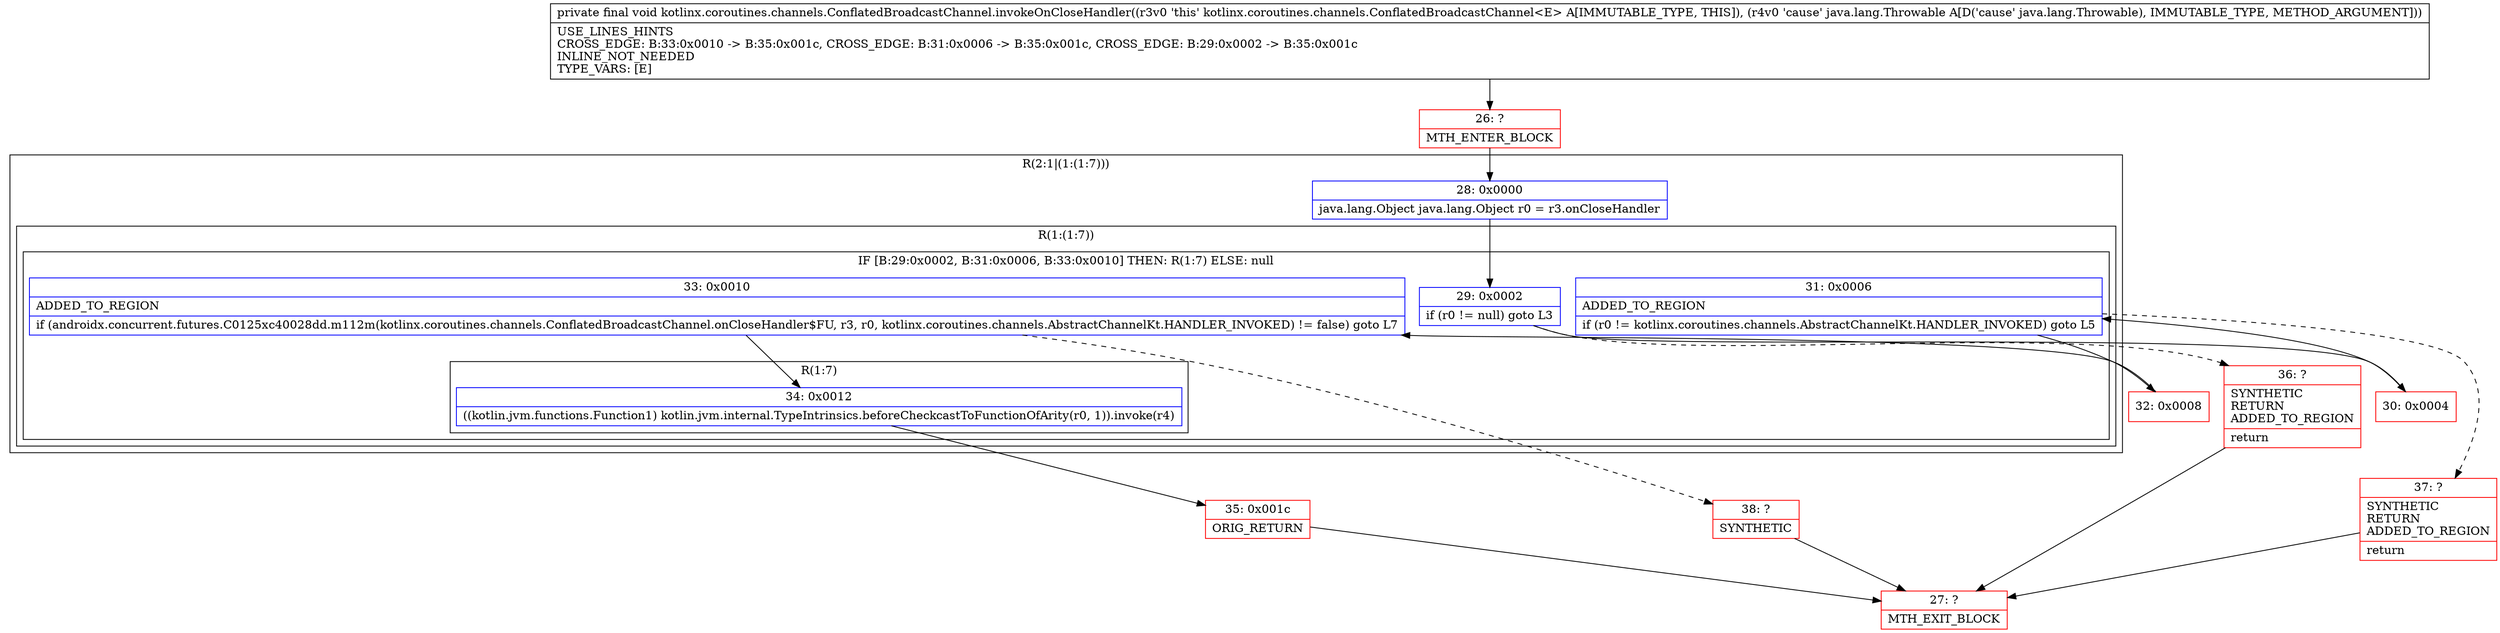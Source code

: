 digraph "CFG forkotlinx.coroutines.channels.ConflatedBroadcastChannel.invokeOnCloseHandler(Ljava\/lang\/Throwable;)V" {
subgraph cluster_Region_94971561 {
label = "R(2:1|(1:(1:7)))";
node [shape=record,color=blue];
Node_28 [shape=record,label="{28\:\ 0x0000|java.lang.Object java.lang.Object r0 = r3.onCloseHandler\l}"];
subgraph cluster_Region_425419233 {
label = "R(1:(1:7))";
node [shape=record,color=blue];
subgraph cluster_IfRegion_946793308 {
label = "IF [B:29:0x0002, B:31:0x0006, B:33:0x0010] THEN: R(1:7) ELSE: null";
node [shape=record,color=blue];
Node_29 [shape=record,label="{29\:\ 0x0002|if (r0 != null) goto L3\l}"];
Node_31 [shape=record,label="{31\:\ 0x0006|ADDED_TO_REGION\l|if (r0 != kotlinx.coroutines.channels.AbstractChannelKt.HANDLER_INVOKED) goto L5\l}"];
Node_33 [shape=record,label="{33\:\ 0x0010|ADDED_TO_REGION\l|if (androidx.concurrent.futures.C0125xc40028dd.m112m(kotlinx.coroutines.channels.ConflatedBroadcastChannel.onCloseHandler$FU, r3, r0, kotlinx.coroutines.channels.AbstractChannelKt.HANDLER_INVOKED) != false) goto L7\l}"];
subgraph cluster_Region_1572592790 {
label = "R(1:7)";
node [shape=record,color=blue];
Node_34 [shape=record,label="{34\:\ 0x0012|((kotlin.jvm.functions.Function1) kotlin.jvm.internal.TypeIntrinsics.beforeCheckcastToFunctionOfArity(r0, 1)).invoke(r4)\l}"];
}
}
}
}
Node_26 [shape=record,color=red,label="{26\:\ ?|MTH_ENTER_BLOCK\l}"];
Node_30 [shape=record,color=red,label="{30\:\ 0x0004}"];
Node_32 [shape=record,color=red,label="{32\:\ 0x0008}"];
Node_35 [shape=record,color=red,label="{35\:\ 0x001c|ORIG_RETURN\l}"];
Node_27 [shape=record,color=red,label="{27\:\ ?|MTH_EXIT_BLOCK\l}"];
Node_38 [shape=record,color=red,label="{38\:\ ?|SYNTHETIC\l}"];
Node_37 [shape=record,color=red,label="{37\:\ ?|SYNTHETIC\lRETURN\lADDED_TO_REGION\l|return\l}"];
Node_36 [shape=record,color=red,label="{36\:\ ?|SYNTHETIC\lRETURN\lADDED_TO_REGION\l|return\l}"];
MethodNode[shape=record,label="{private final void kotlinx.coroutines.channels.ConflatedBroadcastChannel.invokeOnCloseHandler((r3v0 'this' kotlinx.coroutines.channels.ConflatedBroadcastChannel\<E\> A[IMMUTABLE_TYPE, THIS]), (r4v0 'cause' java.lang.Throwable A[D('cause' java.lang.Throwable), IMMUTABLE_TYPE, METHOD_ARGUMENT]))  | USE_LINES_HINTS\lCROSS_EDGE: B:33:0x0010 \-\> B:35:0x001c, CROSS_EDGE: B:31:0x0006 \-\> B:35:0x001c, CROSS_EDGE: B:29:0x0002 \-\> B:35:0x001c\lINLINE_NOT_NEEDED\lTYPE_VARS: [E]\l}"];
MethodNode -> Node_26;Node_28 -> Node_29;
Node_29 -> Node_30;
Node_29 -> Node_36[style=dashed];
Node_31 -> Node_32;
Node_31 -> Node_37[style=dashed];
Node_33 -> Node_34;
Node_33 -> Node_38[style=dashed];
Node_34 -> Node_35;
Node_26 -> Node_28;
Node_30 -> Node_31;
Node_32 -> Node_33;
Node_35 -> Node_27;
Node_38 -> Node_27;
Node_37 -> Node_27;
Node_36 -> Node_27;
}

